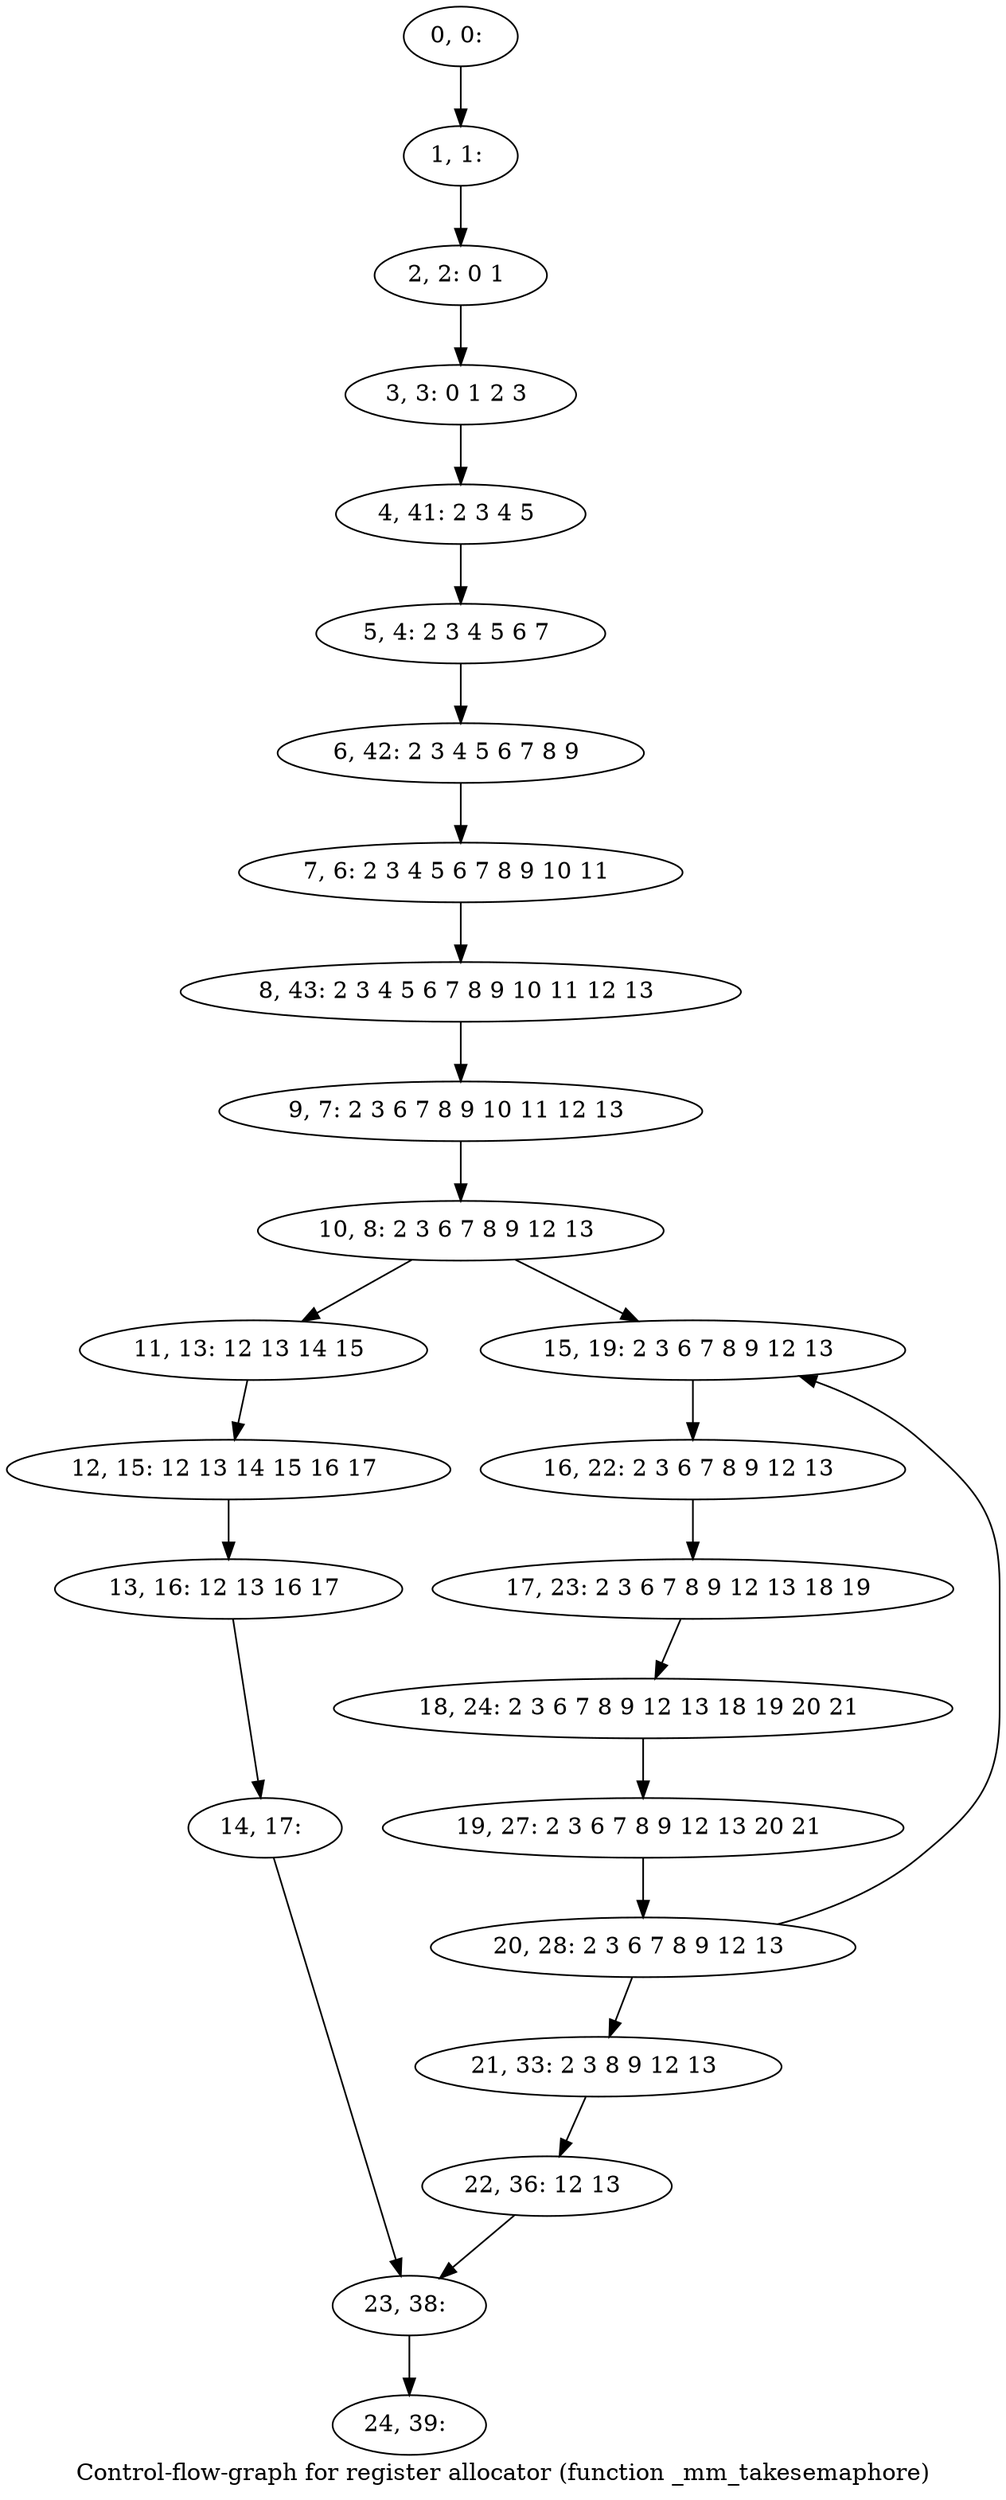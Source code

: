digraph G {
graph [label="Control-flow-graph for register allocator (function _mm_takesemaphore)"]
0[label="0, 0: "];
1[label="1, 1: "];
2[label="2, 2: 0 1 "];
3[label="3, 3: 0 1 2 3 "];
4[label="4, 41: 2 3 4 5 "];
5[label="5, 4: 2 3 4 5 6 7 "];
6[label="6, 42: 2 3 4 5 6 7 8 9 "];
7[label="7, 6: 2 3 4 5 6 7 8 9 10 11 "];
8[label="8, 43: 2 3 4 5 6 7 8 9 10 11 12 13 "];
9[label="9, 7: 2 3 6 7 8 9 10 11 12 13 "];
10[label="10, 8: 2 3 6 7 8 9 12 13 "];
11[label="11, 13: 12 13 14 15 "];
12[label="12, 15: 12 13 14 15 16 17 "];
13[label="13, 16: 12 13 16 17 "];
14[label="14, 17: "];
15[label="15, 19: 2 3 6 7 8 9 12 13 "];
16[label="16, 22: 2 3 6 7 8 9 12 13 "];
17[label="17, 23: 2 3 6 7 8 9 12 13 18 19 "];
18[label="18, 24: 2 3 6 7 8 9 12 13 18 19 20 21 "];
19[label="19, 27: 2 3 6 7 8 9 12 13 20 21 "];
20[label="20, 28: 2 3 6 7 8 9 12 13 "];
21[label="21, 33: 2 3 8 9 12 13 "];
22[label="22, 36: 12 13 "];
23[label="23, 38: "];
24[label="24, 39: "];
0->1 ;
1->2 ;
2->3 ;
3->4 ;
4->5 ;
5->6 ;
6->7 ;
7->8 ;
8->9 ;
9->10 ;
10->11 ;
10->15 ;
11->12 ;
12->13 ;
13->14 ;
14->23 ;
15->16 ;
16->17 ;
17->18 ;
18->19 ;
19->20 ;
20->21 ;
20->15 ;
21->22 ;
22->23 ;
23->24 ;
}
